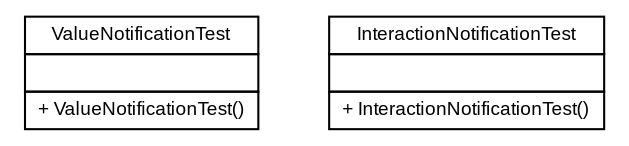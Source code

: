 #!/usr/local/bin/dot
#
# Class diagram 
# Generated by UMLGraph version 5.1 (http://www.umlgraph.org/)
#

digraph G {
	edge [fontname="arial",fontsize=10,labelfontname="arial",labelfontsize=10];
	node [fontname="arial",fontsize=10,shape=plaintext];
	nodesep=0.25;
	ranksep=0.5;
	// es.upm.dit.gsi.shanks.notification.ValueNotificationTest
	c1731 [label=<<table title="es.upm.dit.gsi.shanks.notification.ValueNotificationTest" border="0" cellborder="1" cellspacing="0" cellpadding="2" port="p" href="./ValueNotificationTest.html">
		<tr><td><table border="0" cellspacing="0" cellpadding="1">
<tr><td align="center" balign="center"> ValueNotificationTest </td></tr>
		</table></td></tr>
		<tr><td><table border="0" cellspacing="0" cellpadding="1">
<tr><td align="left" balign="left">  </td></tr>
		</table></td></tr>
		<tr><td><table border="0" cellspacing="0" cellpadding="1">
<tr><td align="left" balign="left"> + ValueNotificationTest() </td></tr>
		</table></td></tr>
		</table>>, fontname="arial", fontcolor="black", fontsize=9.0];
	// es.upm.dit.gsi.shanks.notification.InteractionNotificationTest
	c1732 [label=<<table title="es.upm.dit.gsi.shanks.notification.InteractionNotificationTest" border="0" cellborder="1" cellspacing="0" cellpadding="2" port="p" href="./InteractionNotificationTest.html">
		<tr><td><table border="0" cellspacing="0" cellpadding="1">
<tr><td align="center" balign="center"> InteractionNotificationTest </td></tr>
		</table></td></tr>
		<tr><td><table border="0" cellspacing="0" cellpadding="1">
<tr><td align="left" balign="left">  </td></tr>
		</table></td></tr>
		<tr><td><table border="0" cellspacing="0" cellpadding="1">
<tr><td align="left" balign="left"> + InteractionNotificationTest() </td></tr>
		</table></td></tr>
		</table>>, fontname="arial", fontcolor="black", fontsize=9.0];
}

